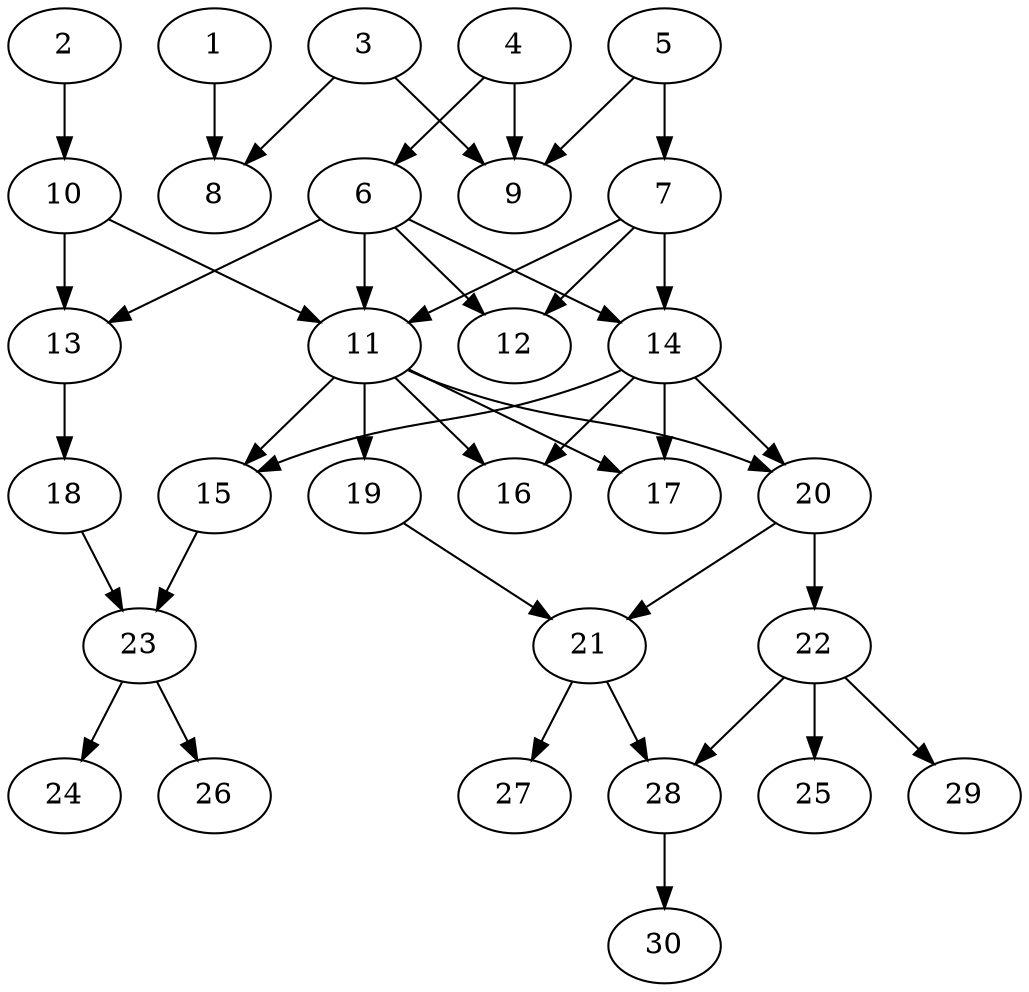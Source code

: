 // DAG automatically generated by daggen at Thu Oct  3 14:04:18 2019
// ./daggen --dot -n 30 --ccr 0.5 --fat 0.5 --regular 0.7 --density 0.5 --mindata 5242880 --maxdata 52428800 
digraph G {
  1 [size="95645696", alpha="0.03", expect_size="47822848"] 
  1 -> 8 [size ="47822848"]
  2 [size="28504064", alpha="0.01", expect_size="14252032"] 
  2 -> 10 [size ="14252032"]
  3 [size="49494016", alpha="0.05", expect_size="24747008"] 
  3 -> 8 [size ="24747008"]
  3 -> 9 [size ="24747008"]
  4 [size="65318912", alpha="0.13", expect_size="32659456"] 
  4 -> 6 [size ="32659456"]
  4 -> 9 [size ="32659456"]
  5 [size="13242368", alpha="0.10", expect_size="6621184"] 
  5 -> 7 [size ="6621184"]
  5 -> 9 [size ="6621184"]
  6 [size="85778432", alpha="0.12", expect_size="42889216"] 
  6 -> 11 [size ="42889216"]
  6 -> 12 [size ="42889216"]
  6 -> 13 [size ="42889216"]
  6 -> 14 [size ="42889216"]
  7 [size="97214464", alpha="0.02", expect_size="48607232"] 
  7 -> 11 [size ="48607232"]
  7 -> 12 [size ="48607232"]
  7 -> 14 [size ="48607232"]
  8 [size="48678912", alpha="0.16", expect_size="24339456"] 
  9 [size="26707968", alpha="0.05", expect_size="13353984"] 
  10 [size="19726336", alpha="0.03", expect_size="9863168"] 
  10 -> 11 [size ="9863168"]
  10 -> 13 [size ="9863168"]
  11 [size="39571456", alpha="0.13", expect_size="19785728"] 
  11 -> 15 [size ="19785728"]
  11 -> 16 [size ="19785728"]
  11 -> 17 [size ="19785728"]
  11 -> 19 [size ="19785728"]
  11 -> 20 [size ="19785728"]
  12 [size="54980608", alpha="0.00", expect_size="27490304"] 
  13 [size="60385280", alpha="0.15", expect_size="30192640"] 
  13 -> 18 [size ="30192640"]
  14 [size="85702656", alpha="0.13", expect_size="42851328"] 
  14 -> 15 [size ="42851328"]
  14 -> 16 [size ="42851328"]
  14 -> 17 [size ="42851328"]
  14 -> 20 [size ="42851328"]
  15 [size="54880256", alpha="0.00", expect_size="27440128"] 
  15 -> 23 [size ="27440128"]
  16 [size="100763648", alpha="0.16", expect_size="50381824"] 
  17 [size="62822400", alpha="0.07", expect_size="31411200"] 
  18 [size="70705152", alpha="0.12", expect_size="35352576"] 
  18 -> 23 [size ="35352576"]
  19 [size="51802112", alpha="0.09", expect_size="25901056"] 
  19 -> 21 [size ="25901056"]
  20 [size="73152512", alpha="0.07", expect_size="36576256"] 
  20 -> 21 [size ="36576256"]
  20 -> 22 [size ="36576256"]
  21 [size="85014528", alpha="0.04", expect_size="42507264"] 
  21 -> 27 [size ="42507264"]
  21 -> 28 [size ="42507264"]
  22 [size="52516864", alpha="0.04", expect_size="26258432"] 
  22 -> 25 [size ="26258432"]
  22 -> 28 [size ="26258432"]
  22 -> 29 [size ="26258432"]
  23 [size="54069248", alpha="0.13", expect_size="27034624"] 
  23 -> 24 [size ="27034624"]
  23 -> 26 [size ="27034624"]
  24 [size="32444416", alpha="0.13", expect_size="16222208"] 
  25 [size="91729920", alpha="0.14", expect_size="45864960"] 
  26 [size="93188096", alpha="0.10", expect_size="46594048"] 
  27 [size="74938368", alpha="0.06", expect_size="37469184"] 
  28 [size="15925248", alpha="0.09", expect_size="7962624"] 
  28 -> 30 [size ="7962624"]
  29 [size="71424000", alpha="0.16", expect_size="35712000"] 
  30 [size="19027968", alpha="0.04", expect_size="9513984"] 
}

